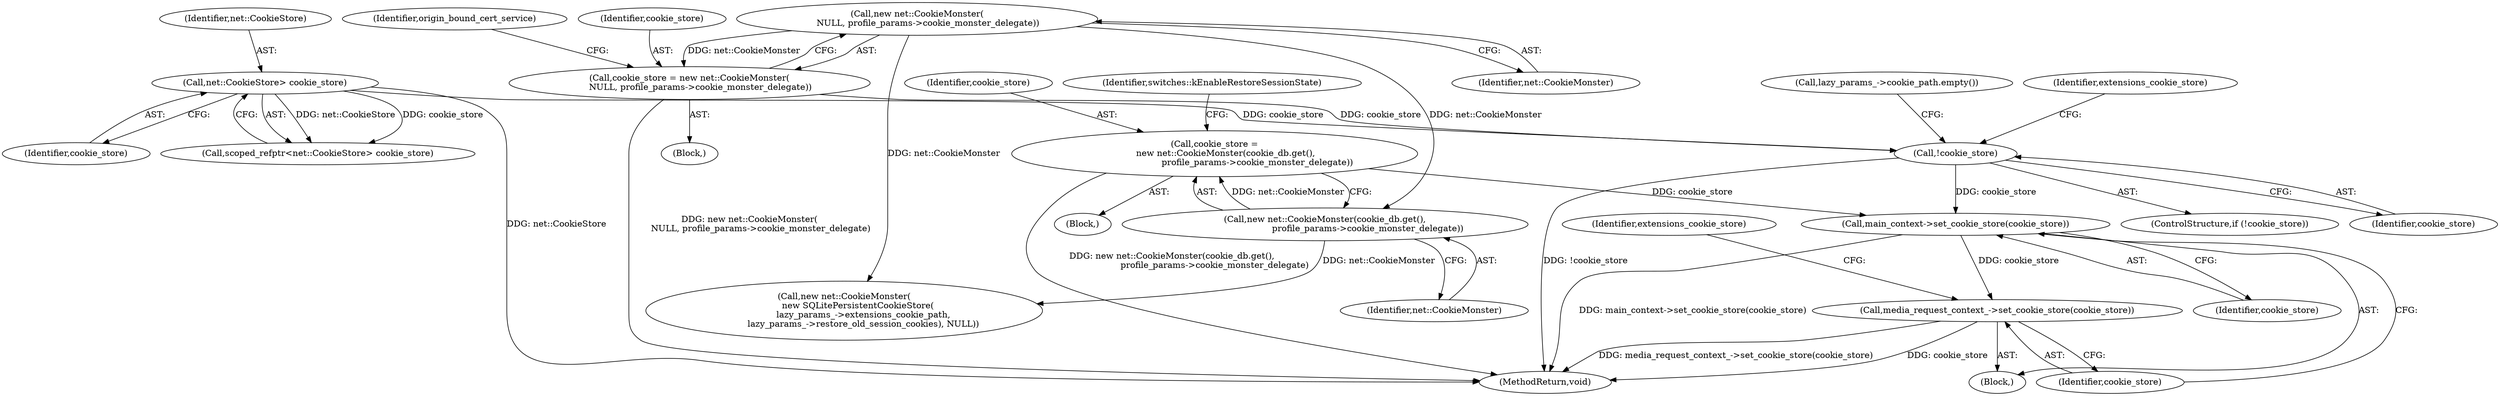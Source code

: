 digraph "0_Chrome_d6b061bf189e0661a3d94d89dbcb2e6f70b433da@API" {
"1000252" [label="(Call,main_context->set_cookie_store(cookie_store))"];
"1000232" [label="(Call,cookie_store =\n        new net::CookieMonster(cookie_db.get(),\n                               profile_params->cookie_monster_delegate))"];
"1000234" [label="(Call,new net::CookieMonster(cookie_db.get(),\n                               profile_params->cookie_monster_delegate))"];
"1000210" [label="(Call,new net::CookieMonster(\n        NULL, profile_params->cookie_monster_delegate))"];
"1000217" [label="(Call,!cookie_store)"];
"1000208" [label="(Call,cookie_store = new net::CookieMonster(\n        NULL, profile_params->cookie_monster_delegate))"];
"1000195" [label="(Call,net::CookieStore> cookie_store)"];
"1000254" [label="(Call,media_request_context_->set_cookie_store(cookie_store))"];
"1000193" [label="(Call,scoped_refptr<net::CookieStore> cookie_store)"];
"1000219" [label="(Block,)"];
"1000218" [label="(Identifier,cookie_store)"];
"1000253" [label="(Identifier,cookie_store)"];
"1000255" [label="(Identifier,cookie_store)"];
"1000217" [label="(Call,!cookie_store)"];
"1000213" [label="(Identifier,origin_bound_cert_service)"];
"1000232" [label="(Call,cookie_store =\n        new net::CookieMonster(cookie_db.get(),\n                               profile_params->cookie_monster_delegate))"];
"1000211" [label="(Identifier,net::CookieMonster)"];
"1000254" [label="(Call,media_request_context_->set_cookie_store(cookie_store))"];
"1000243" [label="(Identifier,extensions_cookie_store)"];
"1000207" [label="(Block,)"];
"1000216" [label="(ControlStructure,if (!cookie_store))"];
"1000208" [label="(Call,cookie_store = new net::CookieMonster(\n        NULL, profile_params->cookie_monster_delegate))"];
"1000235" [label="(Identifier,net::CookieMonster)"];
"1000244" [label="(Call,new net::CookieMonster(\n          new SQLitePersistentCookieStore(\n              lazy_params_->extensions_cookie_path,\n              lazy_params_->restore_old_session_cookies), NULL))"];
"1000345" [label="(MethodReturn,void)"];
"1000103" [label="(Block,)"];
"1000210" [label="(Call,new net::CookieMonster(\n        NULL, profile_params->cookie_monster_delegate))"];
"1000252" [label="(Call,main_context->set_cookie_store(cookie_store))"];
"1000233" [label="(Identifier,cookie_store)"];
"1000222" [label="(Call,lazy_params_->cookie_path.empty())"];
"1000209" [label="(Identifier,cookie_store)"];
"1000196" [label="(Identifier,net::CookieStore)"];
"1000238" [label="(Identifier,switches::kEnableRestoreSessionState)"];
"1000257" [label="(Identifier,extensions_cookie_store)"];
"1000234" [label="(Call,new net::CookieMonster(cookie_db.get(),\n                               profile_params->cookie_monster_delegate))"];
"1000197" [label="(Identifier,cookie_store)"];
"1000195" [label="(Call,net::CookieStore> cookie_store)"];
"1000252" -> "1000103"  [label="AST: "];
"1000252" -> "1000253"  [label="CFG: "];
"1000253" -> "1000252"  [label="AST: "];
"1000255" -> "1000252"  [label="CFG: "];
"1000252" -> "1000345"  [label="DDG: main_context->set_cookie_store(cookie_store)"];
"1000232" -> "1000252"  [label="DDG: cookie_store"];
"1000217" -> "1000252"  [label="DDG: cookie_store"];
"1000252" -> "1000254"  [label="DDG: cookie_store"];
"1000232" -> "1000219"  [label="AST: "];
"1000232" -> "1000234"  [label="CFG: "];
"1000233" -> "1000232"  [label="AST: "];
"1000234" -> "1000232"  [label="AST: "];
"1000238" -> "1000232"  [label="CFG: "];
"1000232" -> "1000345"  [label="DDG: new net::CookieMonster(cookie_db.get(),\n                               profile_params->cookie_monster_delegate)"];
"1000234" -> "1000232"  [label="DDG: net::CookieMonster"];
"1000234" -> "1000235"  [label="CFG: "];
"1000235" -> "1000234"  [label="AST: "];
"1000210" -> "1000234"  [label="DDG: net::CookieMonster"];
"1000234" -> "1000244"  [label="DDG: net::CookieMonster"];
"1000210" -> "1000208"  [label="AST: "];
"1000210" -> "1000211"  [label="CFG: "];
"1000211" -> "1000210"  [label="AST: "];
"1000208" -> "1000210"  [label="CFG: "];
"1000210" -> "1000208"  [label="DDG: net::CookieMonster"];
"1000210" -> "1000244"  [label="DDG: net::CookieMonster"];
"1000217" -> "1000216"  [label="AST: "];
"1000217" -> "1000218"  [label="CFG: "];
"1000218" -> "1000217"  [label="AST: "];
"1000222" -> "1000217"  [label="CFG: "];
"1000243" -> "1000217"  [label="CFG: "];
"1000217" -> "1000345"  [label="DDG: !cookie_store"];
"1000208" -> "1000217"  [label="DDG: cookie_store"];
"1000195" -> "1000217"  [label="DDG: cookie_store"];
"1000208" -> "1000207"  [label="AST: "];
"1000209" -> "1000208"  [label="AST: "];
"1000213" -> "1000208"  [label="CFG: "];
"1000208" -> "1000345"  [label="DDG: new net::CookieMonster(\n        NULL, profile_params->cookie_monster_delegate)"];
"1000195" -> "1000193"  [label="AST: "];
"1000195" -> "1000197"  [label="CFG: "];
"1000196" -> "1000195"  [label="AST: "];
"1000197" -> "1000195"  [label="AST: "];
"1000193" -> "1000195"  [label="CFG: "];
"1000195" -> "1000345"  [label="DDG: net::CookieStore"];
"1000195" -> "1000193"  [label="DDG: net::CookieStore"];
"1000195" -> "1000193"  [label="DDG: cookie_store"];
"1000254" -> "1000103"  [label="AST: "];
"1000254" -> "1000255"  [label="CFG: "];
"1000255" -> "1000254"  [label="AST: "];
"1000257" -> "1000254"  [label="CFG: "];
"1000254" -> "1000345"  [label="DDG: cookie_store"];
"1000254" -> "1000345"  [label="DDG: media_request_context_->set_cookie_store(cookie_store)"];
}
